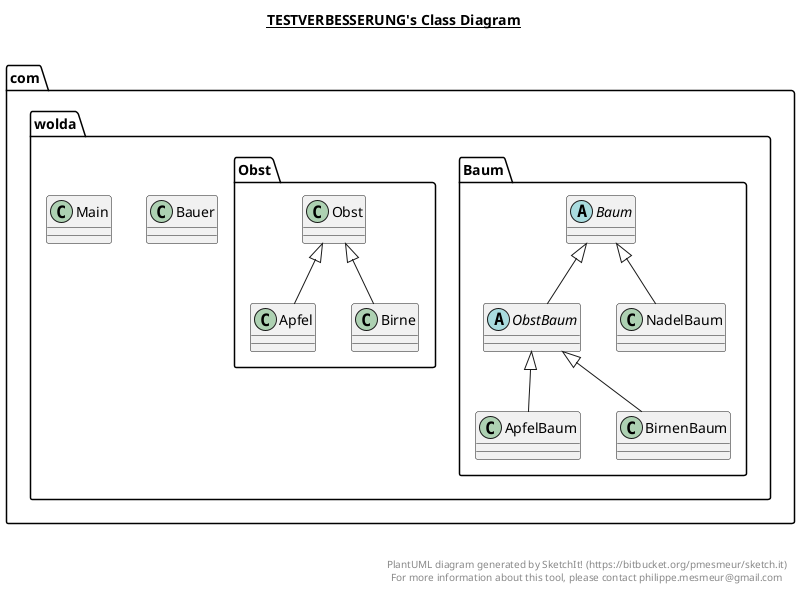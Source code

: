 @startuml

title __TESTVERBESSERUNG's Class Diagram__\n

  namespace com.wolda {
    class com.wolda.Bauer {
    }
  }
  

  namespace com.wolda {
    namespace Baum {
      class com.wolda.Baum.ApfelBaum {
      }
    }
  }
  

  namespace com.wolda {
    namespace Baum {
      abstract class com.wolda.Baum.Baum {
      }
    }
  }
  

  namespace com.wolda {
    namespace Baum {
      class com.wolda.Baum.BirnenBaum {
      }
    }
  }
  

  namespace com.wolda {
    namespace Baum {
      class com.wolda.Baum.NadelBaum {
      }
    }
  }
  

  namespace com.wolda {
    namespace Baum {
      abstract class com.wolda.Baum.ObstBaum {
      }
    }
  }
  

  namespace com.wolda {
    class com.wolda.Main {
    }
  }
  

  namespace com.wolda {
    namespace Obst {
      class com.wolda.Obst.Apfel {
      }
    }
  }
  

  namespace com.wolda {
    namespace Obst {
      class com.wolda.Obst.Birne {
      }
    }
  }
  

  namespace com.wolda {
    namespace Obst {
      class com.wolda.Obst.Obst {
      }
    }
  }
  

  com.wolda.Baum.ApfelBaum -up-|> com.wolda.Baum.ObstBaum
  com.wolda.Baum.BirnenBaum -up-|> com.wolda.Baum.ObstBaum
  com.wolda.Baum.NadelBaum -up-|> com.wolda.Baum.Baum
  com.wolda.Baum.ObstBaum -up-|> com.wolda.Baum.Baum
  com.wolda.Obst.Apfel -up-|> com.wolda.Obst.Obst
  com.wolda.Obst.Birne -up-|> com.wolda.Obst.Obst


right footer


PlantUML diagram generated by SketchIt! (https://bitbucket.org/pmesmeur/sketch.it)
For more information about this tool, please contact philippe.mesmeur@gmail.com
endfooter

@enduml
